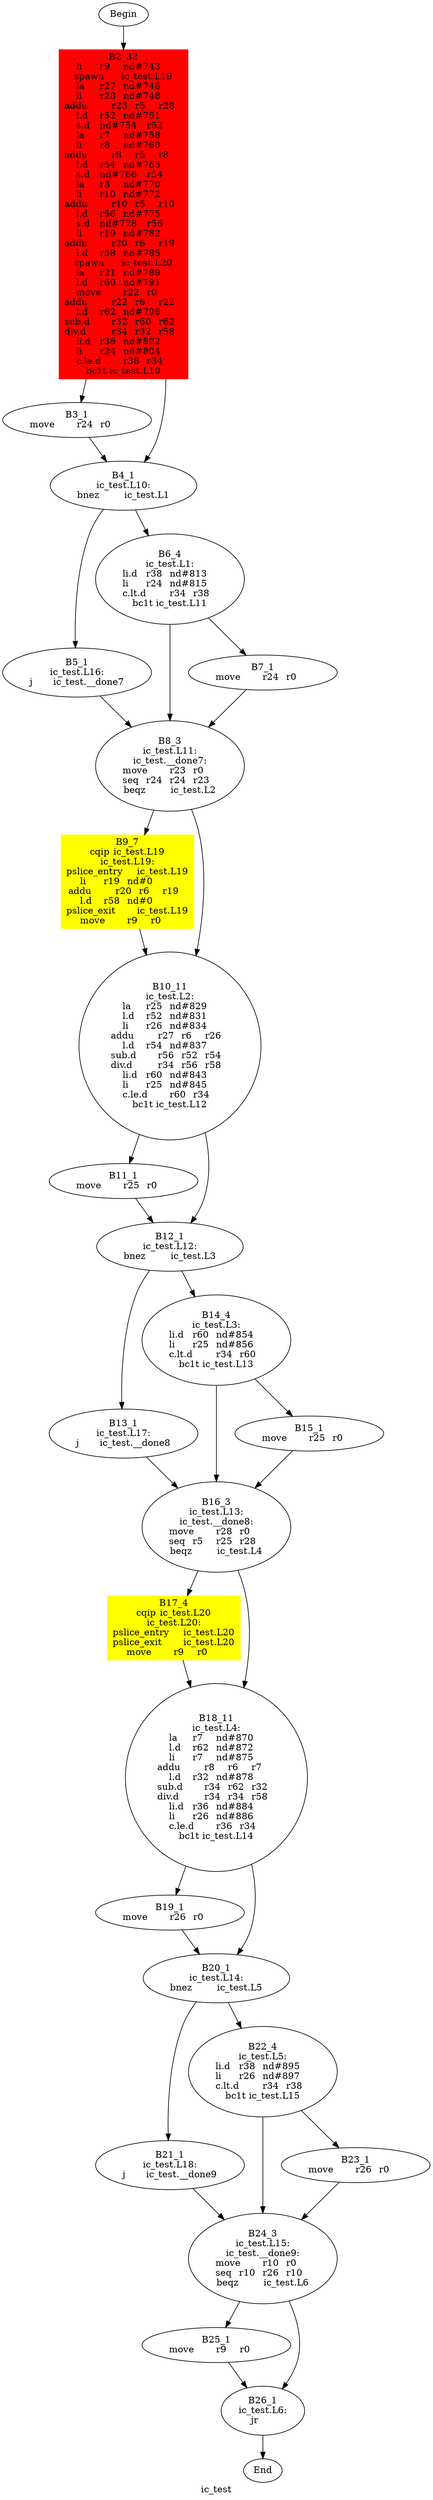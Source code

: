 digraph G{
	label = "ic_test"	style = "dashed";
	color = purple;
	Node0 [label = "Begin"];
	Node0 -> {Node2 }
	Node1 [label = "End"];
	Node1 -> {}
	Node2 [label = "B2_32\nli	r9	nd#743	\nspawn	ic_test.L19\nla	r27	nd#746	\nli	r28	nd#748	\naddu	r23	r5	r28	\nl.d	r52	nd#751	\ns.d	nd#754	r52	\nla	r7	nd#758	\nli	r8	nd#760	\naddu	r8	r5	r8	\nl.d	r54	nd#763	\ns.d	nd#766	r54	\nla	r8	nd#770	\nli	r10	nd#772	\naddu	r10	r5	r10	\nl.d	r56	nd#775	\ns.d	nd#778	r56	\nli	r19	nd#782	\naddu	r20	r6	r19	\nl.d	r58	nd#785	\nspawn	ic_test.L20\nla	r21	nd#789	\nl.d	r60	nd#791	\nmove	r22	r0	\naddu	r22	r6	r22	\nl.d	r62	nd#796	\nsub.d	r32	r60	r62	\ndiv.d	r34	r32	r58	\nli.d	r36	nd#802	\nli	r24	nd#804	\nc.le.d	r36	r34	\nbc1t	ic_test.L10\n"];
	Node2 -> {Node3 Node4 }
	Node3 [label = "B3_1\nmove	r24	r0	\n"];
	Node3 -> {Node4 }
	Node4 [label = "B4_1\nic_test.L10:\nbnez	ic_test.L1\n"];
	Node4 -> {Node5 Node6 }
	Node5 [label = "B5_1\nic_test.L16:\nj	ic_test.__done7\n"];
	Node5 -> {Node8 }
	Node6 [label = "B6_4\nic_test.L1:\nli.d	r38	nd#813	\nli	r24	nd#815	\nc.lt.d	r34	r38	\nbc1t	ic_test.L11\n"];
	Node6 -> {Node7 Node8 }
	Node7 [label = "B7_1\nmove	r24	r0	\n"];
	Node7 -> {Node8 }
	Node8 [label = "B8_3\nic_test.L11:\nic_test.__done7:\nmove	r23	r0	\nseq	r24	r24	r23	\nbeqz	ic_test.L2\n"];
	Node8 -> {Node9 Node10 }
	Node9 [label = "B9_7\ncqip	ic_test.L19\nic_test.L19:\npslice_entry	ic_test.L19\nli	r19	nd#0	\naddu	r20	r6	r19	\nl.d	r58	nd#0	\npslice_exit	ic_test.L19\nmove	r9	r0	\n"];
	Node9 -> {Node10 }
	Node10 [label = "B10_11\nic_test.L2:\nla	r25	nd#829	\nl.d	r52	nd#831	\nli	r26	nd#834	\naddu	r27	r6	r26	\nl.d	r54	nd#837	\nsub.d	r56	r52	r54	\ndiv.d	r34	r56	r58	\nli.d	r60	nd#843	\nli	r25	nd#845	\nc.le.d	r60	r34	\nbc1t	ic_test.L12\n"];
	Node10 -> {Node11 Node12 }
	Node11 [label = "B11_1\nmove	r25	r0	\n"];
	Node11 -> {Node12 }
	Node12 [label = "B12_1\nic_test.L12:\nbnez	ic_test.L3\n"];
	Node12 -> {Node13 Node14 }
	Node13 [label = "B13_1\nic_test.L17:\nj	ic_test.__done8\n"];
	Node13 -> {Node16 }
	Node14 [label = "B14_4\nic_test.L3:\nli.d	r60	nd#854	\nli	r25	nd#856	\nc.lt.d	r34	r60	\nbc1t	ic_test.L13\n"];
	Node14 -> {Node15 Node16 }
	Node15 [label = "B15_1\nmove	r25	r0	\n"];
	Node15 -> {Node16 }
	Node16 [label = "B16_3\nic_test.L13:\nic_test.__done8:\nmove	r28	r0	\nseq	r5	r25	r28	\nbeqz	ic_test.L4\n"];
	Node16 -> {Node17 Node18 }
	Node17 [label = "B17_4\ncqip	ic_test.L20\nic_test.L20:\npslice_entry	ic_test.L20\npslice_exit	ic_test.L20\nmove	r9	r0	\n"];
	Node17 -> {Node18 }
	Node18 [label = "B18_11\nic_test.L4:\nla	r7	nd#870	\nl.d	r62	nd#872	\nli	r7	nd#875	\naddu	r8	r6	r7	\nl.d	r32	nd#878	\nsub.d	r34	r62	r32	\ndiv.d	r34	r34	r58	\nli.d	r36	nd#884	\nli	r26	nd#886	\nc.le.d	r36	r34	\nbc1t	ic_test.L14\n"];
	Node18 -> {Node19 Node20 }
	Node19 [label = "B19_1\nmove	r26	r0	\n"];
	Node19 -> {Node20 }
	Node20 [label = "B20_1\nic_test.L14:\nbnez	ic_test.L5\n"];
	Node20 -> {Node21 Node22 }
	Node21 [label = "B21_1\nic_test.L18:\nj	ic_test.__done9\n"];
	Node21 -> {Node24 }
	Node22 [label = "B22_4\nic_test.L5:\nli.d	r38	nd#895	\nli	r26	nd#897	\nc.lt.d	r34	r38	\nbc1t	ic_test.L15\n"];
	Node22 -> {Node23 Node24 }
	Node23 [label = "B23_1\nmove	r26	r0	\n"];
	Node23 -> {Node24 }
	Node24 [label = "B24_3\nic_test.L15:\nic_test.__done9:\nmove	r10	r0	\nseq	r10	r26	r10	\nbeqz	ic_test.L6\n"];
	Node24 -> {Node25 Node26 }
	Node25 [label = "B25_1\nmove	r9	r0	\n"];
	Node25 -> {Node26 }
	Node26 [label = "B26_1\nic_test.L6:\njr	\n"];
	Node26 -> {Node1 }
	Node2 [shape = box ,style=filled ,color=red];
	Node2 [shape = box ,style=filled ,color=red];
	Node9 [shape = polygon ,style=filled ,color=yellow];
	Node17 [shape = polygon ,style=filled ,color=yellow];
}
